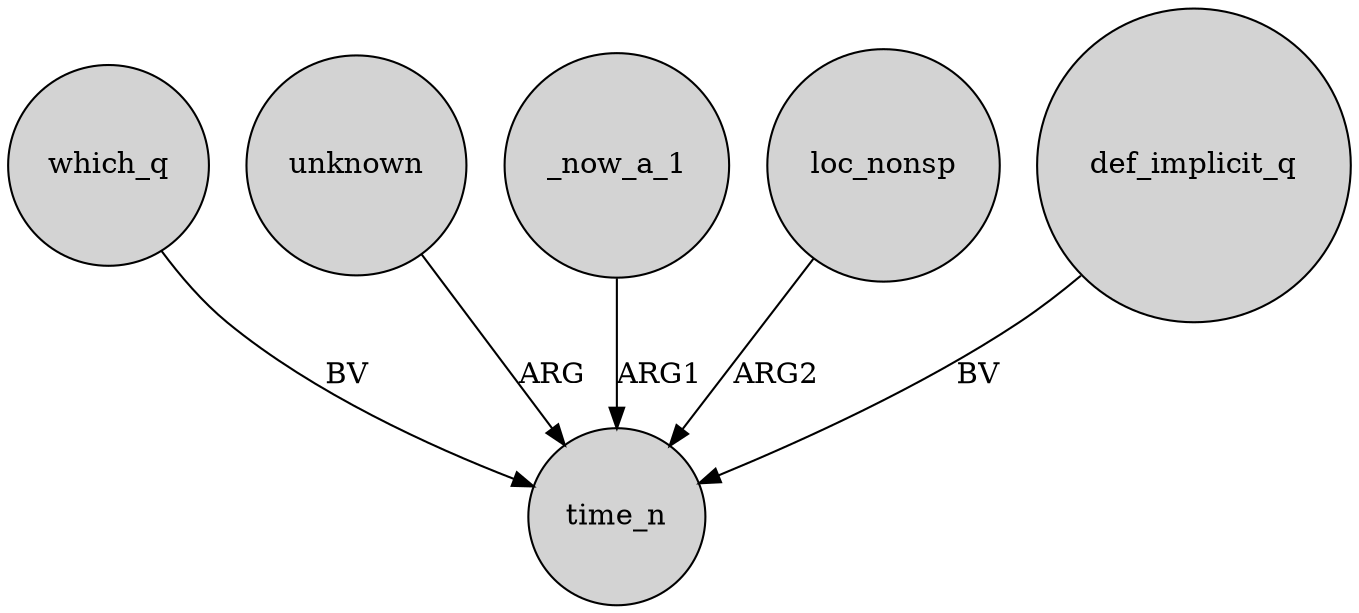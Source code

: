 digraph {
	node [shape=circle style=filled]
	which_q -> time_n [label=BV]
	unknown -> time_n [label=ARG]
	_now_a_1 -> time_n [label=ARG1]
	loc_nonsp -> time_n [label=ARG2]
	def_implicit_q -> time_n [label=BV]
}

